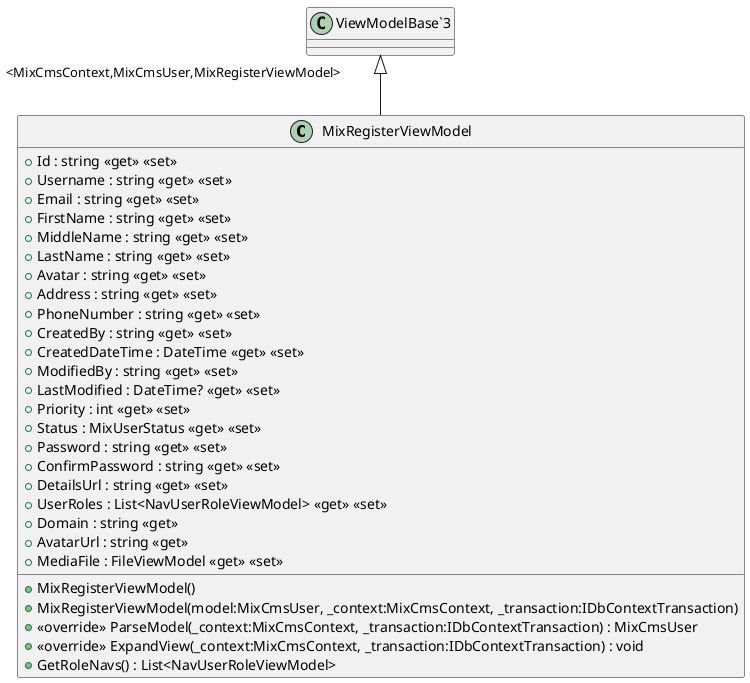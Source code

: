 @startuml
class MixRegisterViewModel {
    + Id : string <<get>> <<set>>
    + Username : string <<get>> <<set>>
    + Email : string <<get>> <<set>>
    + FirstName : string <<get>> <<set>>
    + MiddleName : string <<get>> <<set>>
    + LastName : string <<get>> <<set>>
    + Avatar : string <<get>> <<set>>
    + Address : string <<get>> <<set>>
    + PhoneNumber : string <<get>> <<set>>
    + CreatedBy : string <<get>> <<set>>
    + CreatedDateTime : DateTime <<get>> <<set>>
    + ModifiedBy : string <<get>> <<set>>
    + LastModified : DateTime? <<get>> <<set>>
    + Priority : int <<get>> <<set>>
    + Status : MixUserStatus <<get>> <<set>>
    + Password : string <<get>> <<set>>
    + ConfirmPassword : string <<get>> <<set>>
    + DetailsUrl : string <<get>> <<set>>
    + UserRoles : List<NavUserRoleViewModel> <<get>> <<set>>
    + Domain : string <<get>>
    + AvatarUrl : string <<get>>
    + MediaFile : FileViewModel <<get>> <<set>>
    + MixRegisterViewModel()
    + MixRegisterViewModel(model:MixCmsUser, _context:MixCmsContext, _transaction:IDbContextTransaction)
    + <<override>> ParseModel(_context:MixCmsContext, _transaction:IDbContextTransaction) : MixCmsUser
    + <<override>> ExpandView(_context:MixCmsContext, _transaction:IDbContextTransaction) : void
    + GetRoleNavs() : List<NavUserRoleViewModel>
}
"ViewModelBase`3" "<MixCmsContext,MixCmsUser,MixRegisterViewModel>" <|-- MixRegisterViewModel
@enduml
